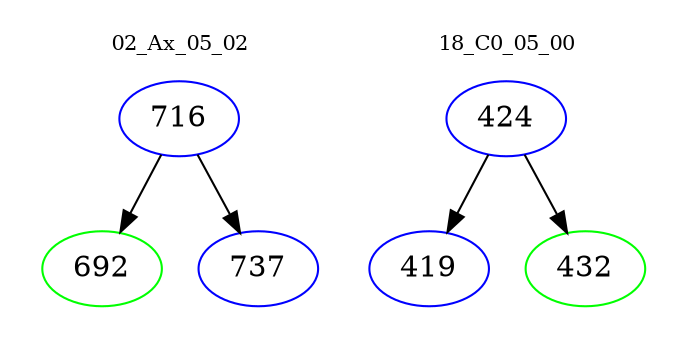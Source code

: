 digraph{
subgraph cluster_0 {
color = white
label = "02_Ax_05_02";
fontsize=10;
T0_716 [label="716", color="blue"]
T0_716 -> T0_692 [color="black"]
T0_692 [label="692", color="green"]
T0_716 -> T0_737 [color="black"]
T0_737 [label="737", color="blue"]
}
subgraph cluster_1 {
color = white
label = "18_C0_05_00";
fontsize=10;
T1_424 [label="424", color="blue"]
T1_424 -> T1_419 [color="black"]
T1_419 [label="419", color="blue"]
T1_424 -> T1_432 [color="black"]
T1_432 [label="432", color="green"]
}
}
